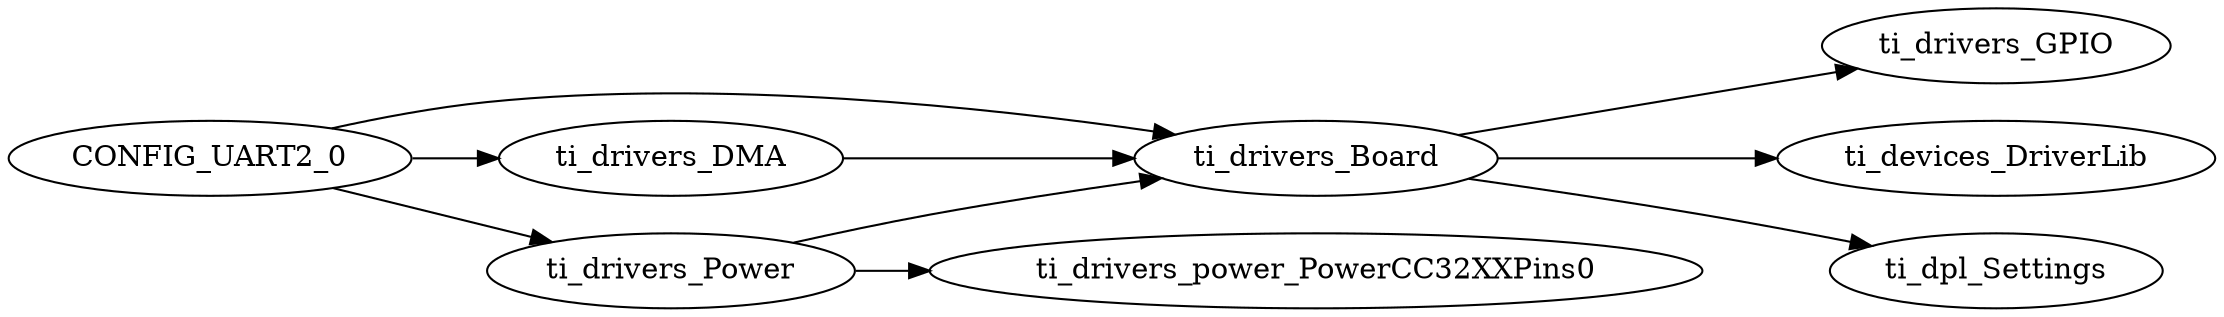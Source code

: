 digraph Model
{
    graph[rankdir=LR]

    // mod.$name=/ti/devices/DriverLib

    // mod.$name=/ti/dpl/Settings

    // mod.$name=/ti/drivers/Board
    ti_drivers_Board -> ti_drivers_GPIO
    ti_drivers_Board -> ti_devices_DriverLib
    ti_drivers_Board -> ti_dpl_Settings

    // mod.$name=/ti/drivers/DMA
    ti_drivers_DMA -> ti_drivers_Board

    // mod.$name=/ti/drivers/GPIO

    // mod.$name=/ti/drivers/Power
    ti_drivers_Power -> ti_drivers_Board
    ti_drivers_Power -> ti_drivers_power_PowerCC32XXPins0

    // mod.$name=/ti/drivers/UART2
    CONFIG_UART2_0 -> ti_drivers_DMA
    CONFIG_UART2_0 -> ti_drivers_Power
    CONFIG_UART2_0 -> ti_drivers_Board

    // mod.$name=/ti/drivers/power/PowerCC32XXPins
}

